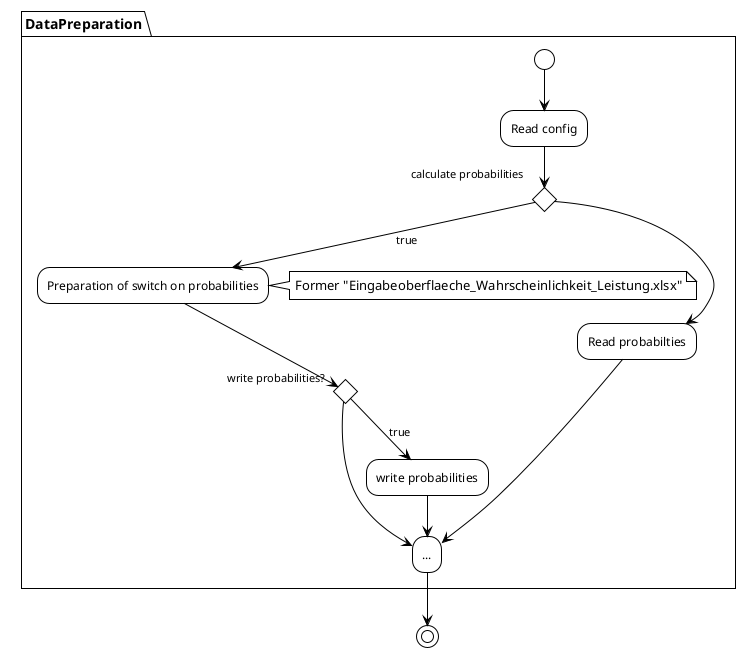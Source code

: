 @startuml
'https://plantuml.com/activity-diagram-beta
!theme plain

partition DataPreparation {
    (*) -->"Read config"
    if "calculate probabilities"
        -->[true] "Preparation of switch on probabilities"
        note left
            Former "Eingabeoberflaeche_Wahrscheinlichkeit_Leistung.xlsx"
        end note
        if "write probabilities?"
            -->[true] "write probabilities"
            --> "..."
        else
            --> "..."
        endif
    else
        --> "Read probabilties"
    endif
}
--> "..."
--> (*)

@enduml
